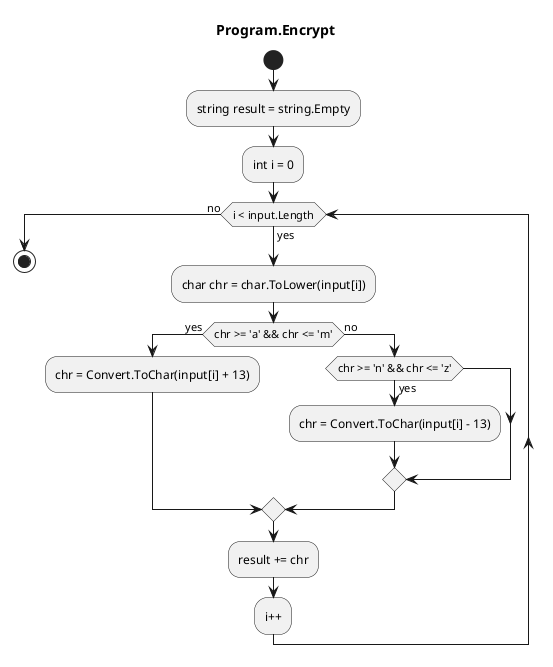@startuml Program.Encrypt
title Program.Encrypt
start
:string result = string.Empty;
:int i = 0;
while (i < input.Length) is (yes)
    :char chr = char.ToLower(input[i]);
    if (chr >= 'a' && chr <= 'm') then (yes)
        :chr = Convert.ToChar(input[i] + 13);
      else (no)
        if (chr >= 'n' && chr <= 'z') then (yes)
            :chr = Convert.ToChar(input[i] - 13);
        endif
    endif
    :result += chr;
:i++;
endwhile (no)
stop
@enduml
